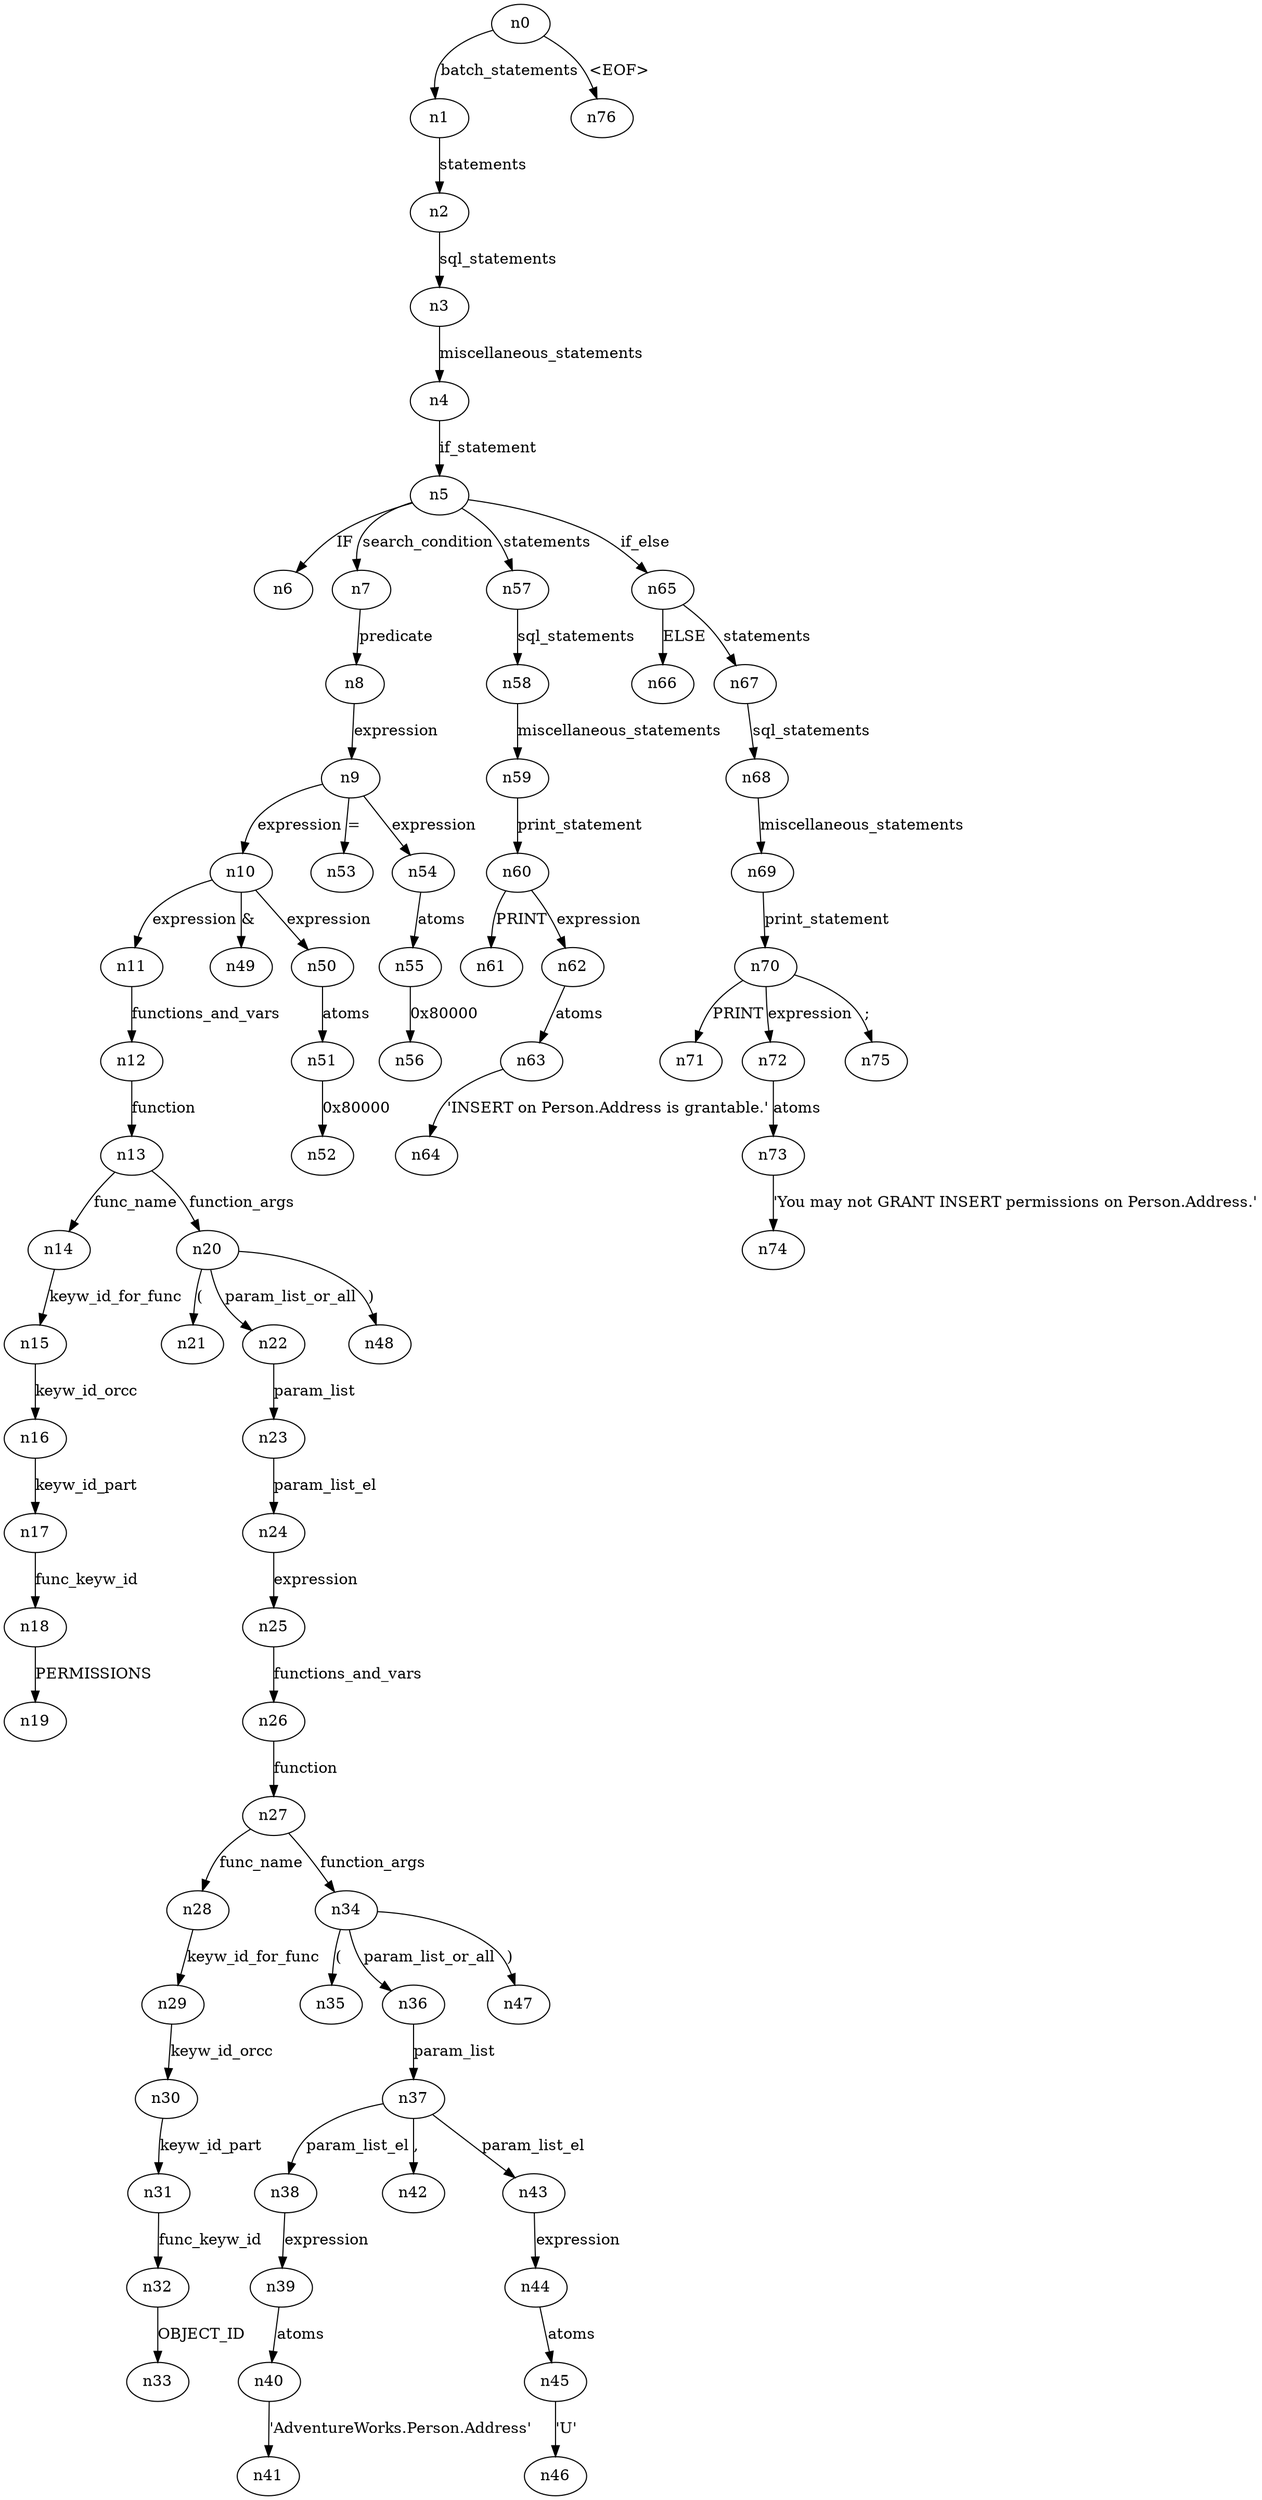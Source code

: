 digraph ParseTree {
  n0 -> n1 [label="batch_statements"];
  n1 -> n2 [label="statements"];
  n2 -> n3 [label="sql_statements"];
  n3 -> n4 [label="miscellaneous_statements"];
  n4 -> n5 [label="if_statement"];
  n5 -> n6 [label="IF"];
  n5 -> n7 [label="search_condition"];
  n7 -> n8 [label="predicate"];
  n8 -> n9 [label="expression"];
  n9 -> n10 [label="expression"];
  n10 -> n11 [label="expression"];
  n11 -> n12 [label="functions_and_vars"];
  n12 -> n13 [label="function"];
  n13 -> n14 [label="func_name"];
  n14 -> n15 [label="keyw_id_for_func"];
  n15 -> n16 [label="keyw_id_orcc"];
  n16 -> n17 [label="keyw_id_part"];
  n17 -> n18 [label="func_keyw_id"];
  n18 -> n19 [label="PERMISSIONS"];
  n13 -> n20 [label="function_args"];
  n20 -> n21 [label="("];
  n20 -> n22 [label="param_list_or_all"];
  n22 -> n23 [label="param_list"];
  n23 -> n24 [label="param_list_el"];
  n24 -> n25 [label="expression"];
  n25 -> n26 [label="functions_and_vars"];
  n26 -> n27 [label="function"];
  n27 -> n28 [label="func_name"];
  n28 -> n29 [label="keyw_id_for_func"];
  n29 -> n30 [label="keyw_id_orcc"];
  n30 -> n31 [label="keyw_id_part"];
  n31 -> n32 [label="func_keyw_id"];
  n32 -> n33 [label="OBJECT_ID"];
  n27 -> n34 [label="function_args"];
  n34 -> n35 [label="("];
  n34 -> n36 [label="param_list_or_all"];
  n36 -> n37 [label="param_list"];
  n37 -> n38 [label="param_list_el"];
  n38 -> n39 [label="expression"];
  n39 -> n40 [label="atoms"];
  n40 -> n41 [label="'AdventureWorks.Person.Address'"];
  n37 -> n42 [label=","];
  n37 -> n43 [label="param_list_el"];
  n43 -> n44 [label="expression"];
  n44 -> n45 [label="atoms"];
  n45 -> n46 [label="'U'"];
  n34 -> n47 [label=")"];
  n20 -> n48 [label=")"];
  n10 -> n49 [label="&"];
  n10 -> n50 [label="expression"];
  n50 -> n51 [label="atoms"];
  n51 -> n52 [label="0x80000"];
  n9 -> n53 [label="="];
  n9 -> n54 [label="expression"];
  n54 -> n55 [label="atoms"];
  n55 -> n56 [label="0x80000"];
  n5 -> n57 [label="statements"];
  n57 -> n58 [label="sql_statements"];
  n58 -> n59 [label="miscellaneous_statements"];
  n59 -> n60 [label="print_statement"];
  n60 -> n61 [label="PRINT"];
  n60 -> n62 [label="expression"];
  n62 -> n63 [label="atoms"];
  n63 -> n64 [label="'INSERT on Person.Address is grantable.'"];
  n5 -> n65 [label="if_else"];
  n65 -> n66 [label="ELSE"];
  n65 -> n67 [label="statements"];
  n67 -> n68 [label="sql_statements"];
  n68 -> n69 [label="miscellaneous_statements"];
  n69 -> n70 [label="print_statement"];
  n70 -> n71 [label="PRINT"];
  n70 -> n72 [label="expression"];
  n72 -> n73 [label="atoms"];
  n73 -> n74 [label="'You may not GRANT INSERT permissions on Person.Address.'"];
  n70 -> n75 [label=";"];
  n0 -> n76 [label="<EOF>"];
}